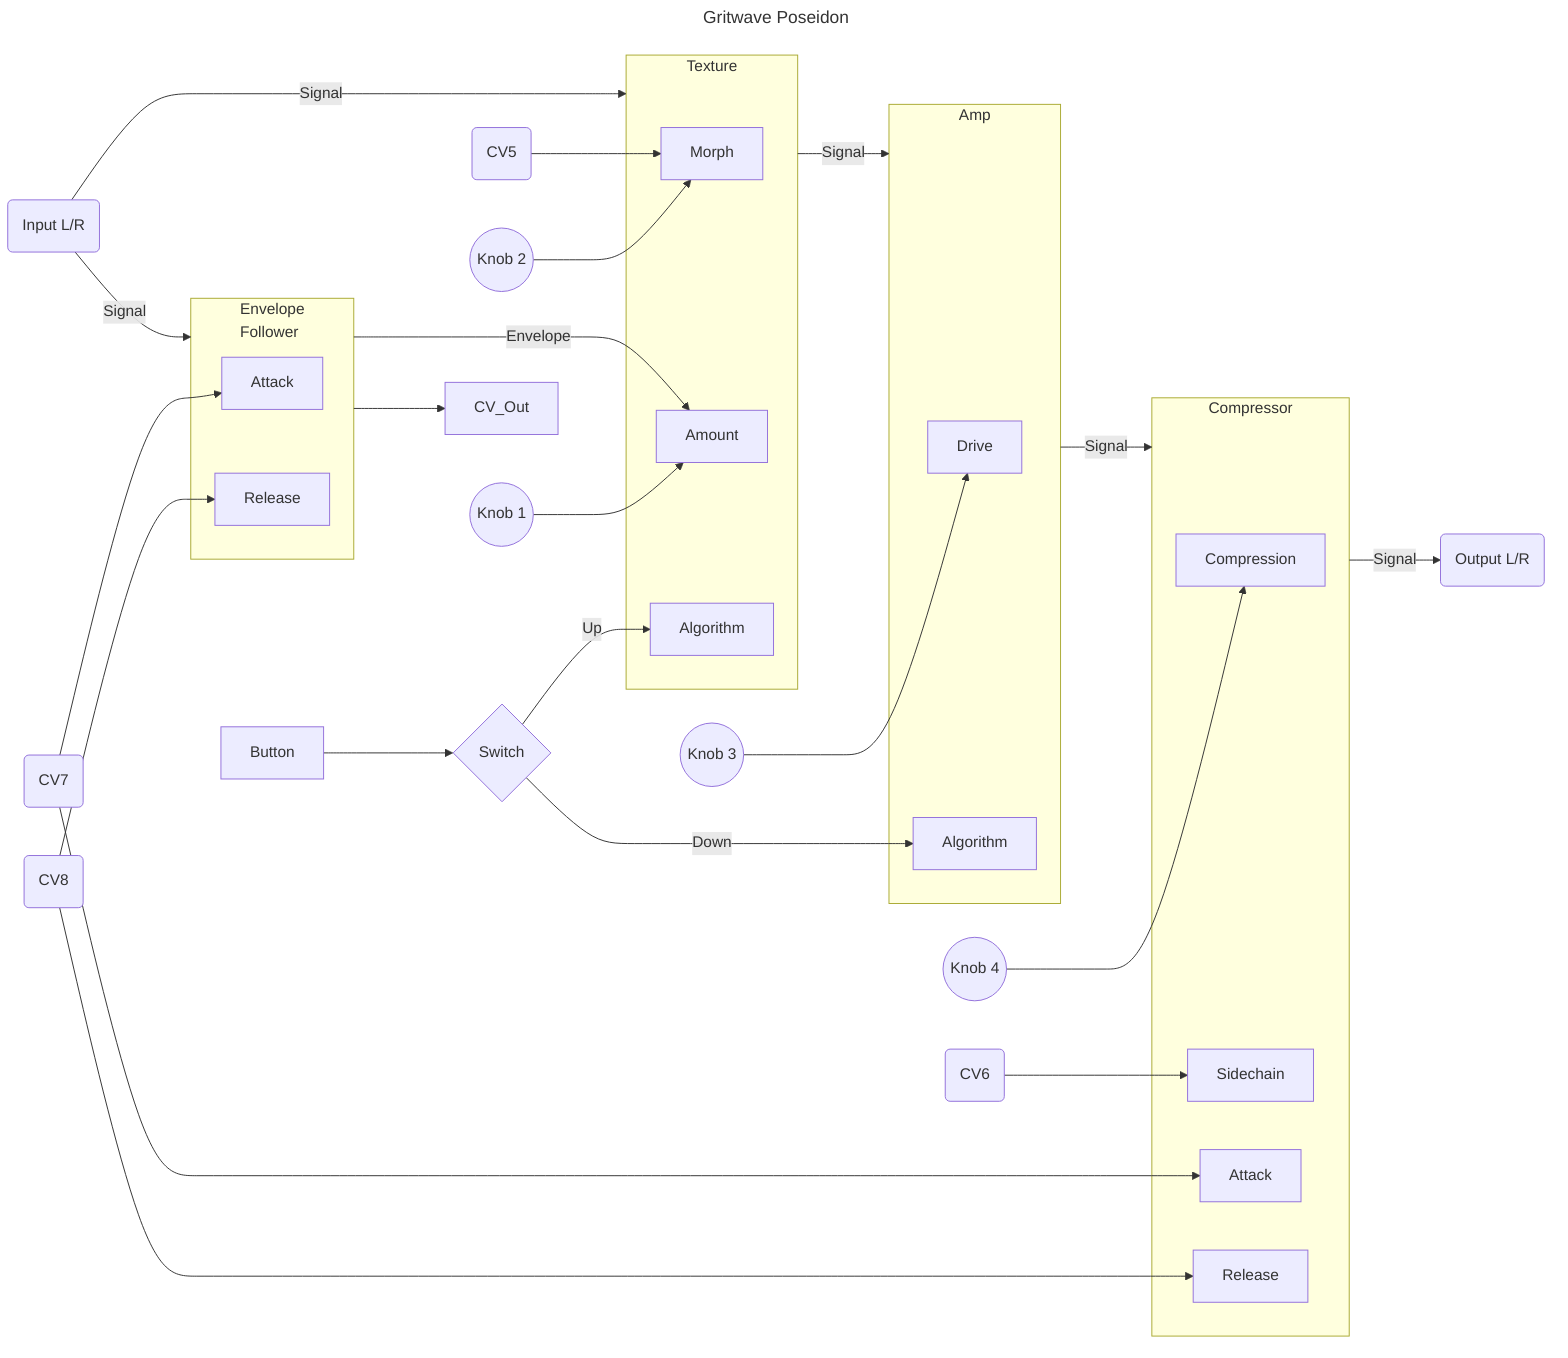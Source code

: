 ---
title: Gritwave Poseidon
---
graph LR
    subgraph Amp
        Drive
        AlgorithmAmp[Algorithm]
    end

    subgraph Envelope[Envelope\nFollower]
        AttackEnv[Attack]
        ReleaseEnv[Release]
    end

    subgraph Compressor
        Compression
        Sidechain
        AttackComp[Attack]
        ReleaseComp[Release]
    end

    subgraph Texture
        Morph
        Amount
        AlgorithmTexture[Algorithm]
    end

    Knob1((Knob 1)) --> Amount
    Knob2((Knob 2)) --> Morph
    Knob3((Knob 3)) --> Drive
    Knob4((Knob 4)) --> Compression

    Button --> Switch{Switch}
    Switch --> |Down| AlgorithmAmp
    Switch --> |Up| AlgorithmTexture

    CV5(CV5) --> Morph
    CV6(CV6) --> Sidechain
    CV7(CV7) --> AttackEnv
    CV8(CV8) --> ReleaseEnv
    CV7 --> AttackComp
    CV8 --> ReleaseComp

    Input(Input L/R) --> |Signal| Envelope
    Envelope ---> |Envelope| Amount
    Envelope --> CV_Out

    Input --> |Signal| Texture
    Texture --> |Signal| Amp
    Amp --> |Signal| Compressor
    Compressor --> |Signal| Output(Output L/R)